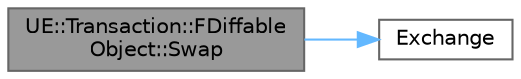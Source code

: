 digraph "UE::Transaction::FDiffableObject::Swap"
{
 // INTERACTIVE_SVG=YES
 // LATEX_PDF_SIZE
  bgcolor="transparent";
  edge [fontname=Helvetica,fontsize=10,labelfontname=Helvetica,labelfontsize=10];
  node [fontname=Helvetica,fontsize=10,shape=box,height=0.2,width=0.4];
  rankdir="LR";
  Node1 [id="Node000001",label="UE::Transaction::FDiffable\lObject::Swap",height=0.2,width=0.4,color="gray40", fillcolor="grey60", style="filled", fontcolor="black",tooltip=" "];
  Node1 -> Node2 [id="edge1_Node000001_Node000002",color="steelblue1",style="solid",tooltip=" "];
  Node2 [id="Node000002",label="Exchange",height=0.2,width=0.4,color="grey40", fillcolor="white", style="filled",URL="$d4/d24/UnrealTemplate_8h.html#a71208fce20d450e8a6365ce781998cc8",tooltip=" "];
}
